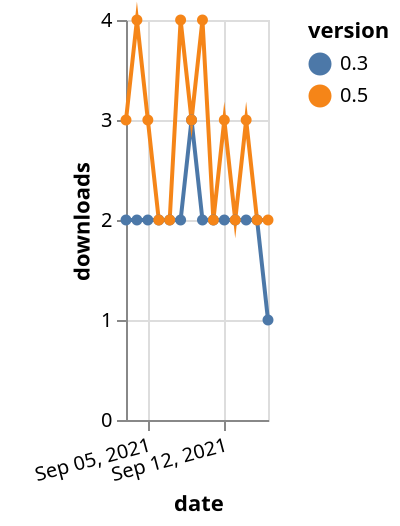 {"$schema": "https://vega.github.io/schema/vega-lite/v5.json", "description": "A simple bar chart with embedded data.", "data": {"values": [{"date": "2021-09-03", "total": 2717, "delta": 2, "version": "0.3"}, {"date": "2021-09-04", "total": 2719, "delta": 2, "version": "0.3"}, {"date": "2021-09-05", "total": 2721, "delta": 2, "version": "0.3"}, {"date": "2021-09-06", "total": 2723, "delta": 2, "version": "0.3"}, {"date": "2021-09-07", "total": 2725, "delta": 2, "version": "0.3"}, {"date": "2021-09-08", "total": 2727, "delta": 2, "version": "0.3"}, {"date": "2021-09-09", "total": 2730, "delta": 3, "version": "0.3"}, {"date": "2021-09-10", "total": 2732, "delta": 2, "version": "0.3"}, {"date": "2021-09-11", "total": 2734, "delta": 2, "version": "0.3"}, {"date": "2021-09-12", "total": 2736, "delta": 2, "version": "0.3"}, {"date": "2021-09-13", "total": 2738, "delta": 2, "version": "0.3"}, {"date": "2021-09-14", "total": 2740, "delta": 2, "version": "0.3"}, {"date": "2021-09-15", "total": 2742, "delta": 2, "version": "0.3"}, {"date": "2021-09-16", "total": 2743, "delta": 1, "version": "0.3"}, {"date": "2021-09-03", "total": 4435, "delta": 3, "version": "0.5"}, {"date": "2021-09-04", "total": 4439, "delta": 4, "version": "0.5"}, {"date": "2021-09-05", "total": 4442, "delta": 3, "version": "0.5"}, {"date": "2021-09-06", "total": 4444, "delta": 2, "version": "0.5"}, {"date": "2021-09-07", "total": 4446, "delta": 2, "version": "0.5"}, {"date": "2021-09-08", "total": 4450, "delta": 4, "version": "0.5"}, {"date": "2021-09-09", "total": 4453, "delta": 3, "version": "0.5"}, {"date": "2021-09-10", "total": 4457, "delta": 4, "version": "0.5"}, {"date": "2021-09-11", "total": 4459, "delta": 2, "version": "0.5"}, {"date": "2021-09-12", "total": 4462, "delta": 3, "version": "0.5"}, {"date": "2021-09-13", "total": 4464, "delta": 2, "version": "0.5"}, {"date": "2021-09-14", "total": 4467, "delta": 3, "version": "0.5"}, {"date": "2021-09-15", "total": 4469, "delta": 2, "version": "0.5"}, {"date": "2021-09-16", "total": 4471, "delta": 2, "version": "0.5"}]}, "width": "container", "mark": {"type": "line", "point": {"filled": true}}, "encoding": {"x": {"field": "date", "type": "temporal", "timeUnit": "yearmonthdate", "title": "date", "axis": {"labelAngle": -15}}, "y": {"field": "delta", "type": "quantitative", "title": "downloads"}, "color": {"field": "version", "type": "nominal"}, "tooltip": {"field": "delta"}}}